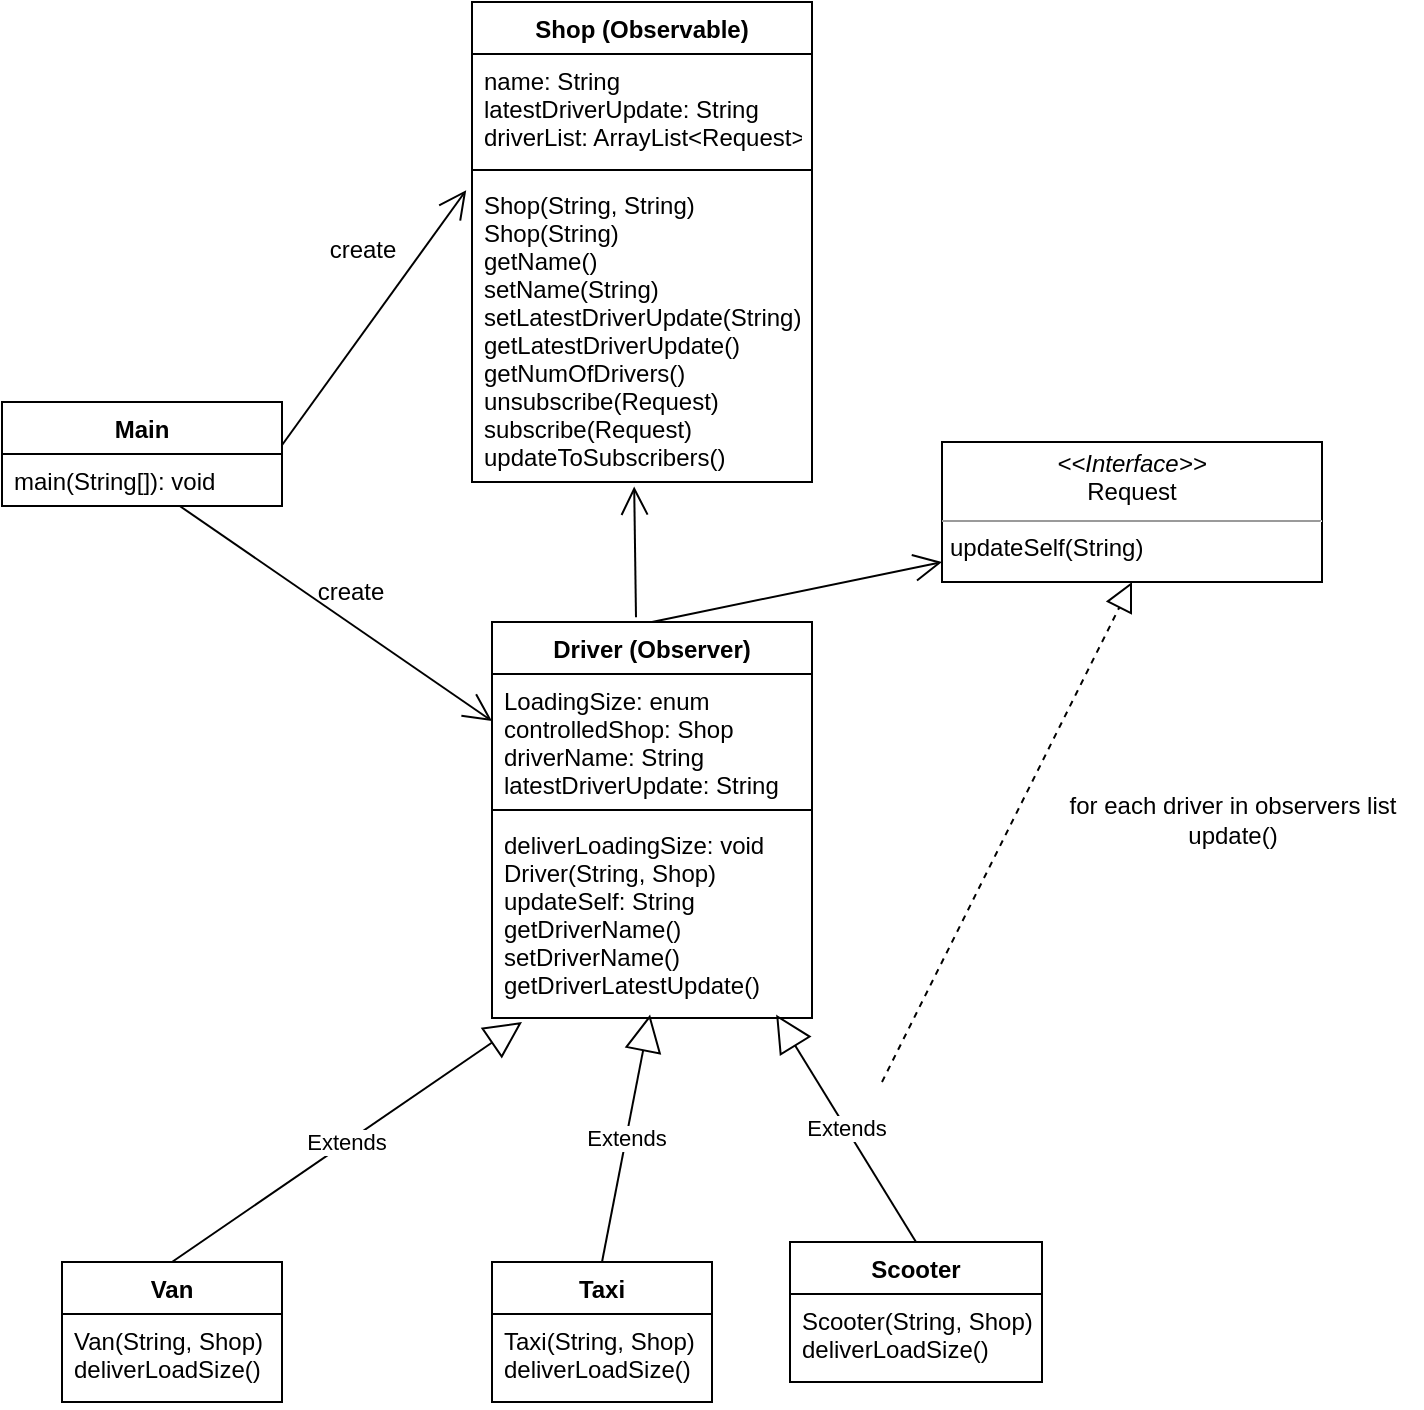 <mxfile version="20.8.23" type="device"><diagram name="Page-1" id="PWACrrmtb8q8YubS9rqz"><mxGraphModel dx="1325" dy="721" grid="0" gridSize="10" guides="1" tooltips="1" connect="1" arrows="1" fold="1" page="1" pageScale="1" pageWidth="827" pageHeight="1169" math="0" shadow="0"><root><mxCell id="0"/><mxCell id="1" parent="0"/><mxCell id="uxqGsEjjaT8SDYTJnVhD-8" value="&lt;p style=&quot;margin:0px;margin-top:4px;text-align:center;&quot;&gt;&lt;i&gt;&amp;lt;&amp;lt;Interface&amp;gt;&amp;gt;&lt;/i&gt;&lt;br&gt;Request&lt;/p&gt;&lt;hr size=&quot;1&quot;&gt;&lt;p style=&quot;margin:0px;margin-left:4px;&quot;&gt;updateSelf(String)&lt;/p&gt;" style="verticalAlign=top;align=left;overflow=fill;fontSize=12;fontFamily=Helvetica;html=1;" vertex="1" parent="1"><mxGeometry x="510" y="280" width="190" height="70" as="geometry"/></mxCell><mxCell id="uxqGsEjjaT8SDYTJnVhD-14" value="Driver (Observer)" style="swimlane;fontStyle=1;align=center;verticalAlign=top;childLayout=stackLayout;horizontal=1;startSize=26;horizontalStack=0;resizeParent=1;resizeParentMax=0;resizeLast=0;collapsible=1;marginBottom=0;" vertex="1" parent="1"><mxGeometry x="285" y="370" width="160" height="198" as="geometry"/></mxCell><mxCell id="uxqGsEjjaT8SDYTJnVhD-15" value="LoadingSize: enum&#10;controlledShop: Shop&#10;driverName: String&#10;latestDriverUpdate: String" style="text;strokeColor=none;fillColor=none;align=left;verticalAlign=top;spacingLeft=4;spacingRight=4;overflow=hidden;rotatable=0;points=[[0,0.5],[1,0.5]];portConstraint=eastwest;" vertex="1" parent="uxqGsEjjaT8SDYTJnVhD-14"><mxGeometry y="26" width="160" height="64" as="geometry"/></mxCell><mxCell id="uxqGsEjjaT8SDYTJnVhD-16" value="" style="line;strokeWidth=1;fillColor=none;align=left;verticalAlign=middle;spacingTop=-1;spacingLeft=3;spacingRight=3;rotatable=0;labelPosition=right;points=[];portConstraint=eastwest;strokeColor=inherit;" vertex="1" parent="uxqGsEjjaT8SDYTJnVhD-14"><mxGeometry y="90" width="160" height="8" as="geometry"/></mxCell><mxCell id="uxqGsEjjaT8SDYTJnVhD-17" value="deliverLoadingSize: void&#10;Driver(String, Shop)&#10;updateSelf: String&#10;getDriverName()&#10;setDriverName()&#10;getDriverLatestUpdate()" style="text;strokeColor=none;fillColor=none;align=left;verticalAlign=top;spacingLeft=4;spacingRight=4;overflow=hidden;rotatable=0;points=[[0,0.5],[1,0.5]];portConstraint=eastwest;" vertex="1" parent="uxqGsEjjaT8SDYTJnVhD-14"><mxGeometry y="98" width="160" height="100" as="geometry"/></mxCell><mxCell id="uxqGsEjjaT8SDYTJnVhD-19" value="Van" style="swimlane;fontStyle=1;align=center;verticalAlign=top;childLayout=stackLayout;horizontal=1;startSize=26;horizontalStack=0;resizeParent=1;resizeParentMax=0;resizeLast=0;collapsible=1;marginBottom=0;" vertex="1" parent="1"><mxGeometry x="70" y="690" width="110" height="70" as="geometry"/></mxCell><mxCell id="uxqGsEjjaT8SDYTJnVhD-22" value="Van(String, Shop)&#10;deliverLoadSize()" style="text;strokeColor=none;fillColor=none;align=left;verticalAlign=top;spacingLeft=4;spacingRight=4;overflow=hidden;rotatable=0;points=[[0,0.5],[1,0.5]];portConstraint=eastwest;" vertex="1" parent="uxqGsEjjaT8SDYTJnVhD-19"><mxGeometry y="26" width="110" height="44" as="geometry"/></mxCell><mxCell id="uxqGsEjjaT8SDYTJnVhD-23" value="Taxi" style="swimlane;fontStyle=1;align=center;verticalAlign=top;childLayout=stackLayout;horizontal=1;startSize=26;horizontalStack=0;resizeParent=1;resizeParentMax=0;resizeLast=0;collapsible=1;marginBottom=0;" vertex="1" parent="1"><mxGeometry x="285" y="690" width="110" height="70" as="geometry"/></mxCell><mxCell id="uxqGsEjjaT8SDYTJnVhD-26" value="Taxi(String, Shop)&#10;deliverLoadSize()" style="text;strokeColor=none;fillColor=none;align=left;verticalAlign=top;spacingLeft=4;spacingRight=4;overflow=hidden;rotatable=0;points=[[0,0.5],[1,0.5]];portConstraint=eastwest;" vertex="1" parent="uxqGsEjjaT8SDYTJnVhD-23"><mxGeometry y="26" width="110" height="44" as="geometry"/></mxCell><mxCell id="uxqGsEjjaT8SDYTJnVhD-27" value="Scooter" style="swimlane;fontStyle=1;align=center;verticalAlign=top;childLayout=stackLayout;horizontal=1;startSize=26;horizontalStack=0;resizeParent=1;resizeParentMax=0;resizeLast=0;collapsible=1;marginBottom=0;" vertex="1" parent="1"><mxGeometry x="434" y="680" width="126" height="70" as="geometry"/></mxCell><mxCell id="uxqGsEjjaT8SDYTJnVhD-30" value="Scooter(String, Shop)&#10;deliverLoadSize()" style="text;strokeColor=none;fillColor=none;align=left;verticalAlign=top;spacingLeft=4;spacingRight=4;overflow=hidden;rotatable=0;points=[[0,0.5],[1,0.5]];portConstraint=eastwest;" vertex="1" parent="uxqGsEjjaT8SDYTJnVhD-27"><mxGeometry y="26" width="126" height="44" as="geometry"/></mxCell><mxCell id="uxqGsEjjaT8SDYTJnVhD-31" value="Shop (Observable)" style="swimlane;fontStyle=1;align=center;verticalAlign=top;childLayout=stackLayout;horizontal=1;startSize=26;horizontalStack=0;resizeParent=1;resizeParentMax=0;resizeLast=0;collapsible=1;marginBottom=0;" vertex="1" parent="1"><mxGeometry x="275" y="60" width="170" height="240" as="geometry"/></mxCell><mxCell id="uxqGsEjjaT8SDYTJnVhD-32" value="name: String&#10;latestDriverUpdate: String&#10;driverList: ArrayList&lt;Request&gt;&#10;&#10;" style="text;strokeColor=none;fillColor=none;align=left;verticalAlign=top;spacingLeft=4;spacingRight=4;overflow=hidden;rotatable=0;points=[[0,0.5],[1,0.5]];portConstraint=eastwest;" vertex="1" parent="uxqGsEjjaT8SDYTJnVhD-31"><mxGeometry y="26" width="170" height="54" as="geometry"/></mxCell><mxCell id="uxqGsEjjaT8SDYTJnVhD-33" value="" style="line;strokeWidth=1;fillColor=none;align=left;verticalAlign=middle;spacingTop=-1;spacingLeft=3;spacingRight=3;rotatable=0;labelPosition=right;points=[];portConstraint=eastwest;strokeColor=inherit;" vertex="1" parent="uxqGsEjjaT8SDYTJnVhD-31"><mxGeometry y="80" width="170" height="8" as="geometry"/></mxCell><mxCell id="uxqGsEjjaT8SDYTJnVhD-34" value="Shop(String, String)&#10;Shop(String)&#10;getName()&#10;setName(String)&#10;setLatestDriverUpdate(String)&#10;getLatestDriverUpdate()&#10;getNumOfDrivers()&#10;unsubscribe(Request)&#10;subscribe(Request)&#10;updateToSubscribers()" style="text;strokeColor=none;fillColor=none;align=left;verticalAlign=top;spacingLeft=4;spacingRight=4;overflow=hidden;rotatable=0;points=[[0,0.5],[1,0.5]];portConstraint=eastwest;" vertex="1" parent="uxqGsEjjaT8SDYTJnVhD-31"><mxGeometry y="88" width="170" height="152" as="geometry"/></mxCell><mxCell id="uxqGsEjjaT8SDYTJnVhD-35" value="" style="endArrow=block;dashed=1;endFill=0;endSize=12;html=1;rounded=0;entryX=0.5;entryY=1;entryDx=0;entryDy=0;" edge="1" parent="1" target="uxqGsEjjaT8SDYTJnVhD-8"><mxGeometry width="160" relative="1" as="geometry"><mxPoint x="480" y="600" as="sourcePoint"/><mxPoint x="285" y="740" as="targetPoint"/></mxGeometry></mxCell><mxCell id="uxqGsEjjaT8SDYTJnVhD-38" value="Extends" style="endArrow=block;endSize=16;endFill=0;html=1;rounded=0;entryX=0.888;entryY=0.983;entryDx=0;entryDy=0;entryPerimeter=0;exitX=0.5;exitY=0;exitDx=0;exitDy=0;" edge="1" parent="1" source="uxqGsEjjaT8SDYTJnVhD-27" target="uxqGsEjjaT8SDYTJnVhD-17"><mxGeometry width="160" relative="1" as="geometry"><mxPoint x="490" y="510" as="sourcePoint"/><mxPoint x="350" y="440" as="targetPoint"/></mxGeometry></mxCell><mxCell id="uxqGsEjjaT8SDYTJnVhD-39" value="Extends" style="endArrow=block;endSize=16;endFill=0;html=1;rounded=0;exitX=0.5;exitY=0;exitDx=0;exitDy=0;entryX=0.494;entryY=0.983;entryDx=0;entryDy=0;entryPerimeter=0;" edge="1" parent="1" source="uxqGsEjjaT8SDYTJnVhD-23" target="uxqGsEjjaT8SDYTJnVhD-17"><mxGeometry width="160" relative="1" as="geometry"><mxPoint x="500" y="520" as="sourcePoint"/><mxPoint x="330" y="470" as="targetPoint"/></mxGeometry></mxCell><mxCell id="uxqGsEjjaT8SDYTJnVhD-40" value="Extends" style="endArrow=block;endSize=16;endFill=0;html=1;rounded=0;exitX=0.5;exitY=0;exitDx=0;exitDy=0;" edge="1" parent="1" source="uxqGsEjjaT8SDYTJnVhD-19"><mxGeometry width="160" relative="1" as="geometry"><mxPoint x="320" y="530" as="sourcePoint"/><mxPoint x="300" y="570" as="targetPoint"/></mxGeometry></mxCell><mxCell id="uxqGsEjjaT8SDYTJnVhD-41" value="Main" style="swimlane;fontStyle=1;align=center;verticalAlign=top;childLayout=stackLayout;horizontal=1;startSize=26;horizontalStack=0;resizeParent=1;resizeParentMax=0;resizeLast=0;collapsible=1;marginBottom=0;" vertex="1" parent="1"><mxGeometry x="40" y="260" width="140" height="52" as="geometry"/></mxCell><mxCell id="uxqGsEjjaT8SDYTJnVhD-44" value="main(String[]): void" style="text;strokeColor=none;fillColor=none;align=left;verticalAlign=top;spacingLeft=4;spacingRight=4;overflow=hidden;rotatable=0;points=[[0,0.5],[1,0.5]];portConstraint=eastwest;" vertex="1" parent="uxqGsEjjaT8SDYTJnVhD-41"><mxGeometry y="26" width="140" height="26" as="geometry"/></mxCell><mxCell id="uxqGsEjjaT8SDYTJnVhD-45" value="" style="endArrow=open;endFill=1;endSize=12;html=1;rounded=0;exitX=0.5;exitY=0;exitDx=0;exitDy=0;" edge="1" parent="1" source="uxqGsEjjaT8SDYTJnVhD-14"><mxGeometry width="160" relative="1" as="geometry"><mxPoint x="350" y="340" as="sourcePoint"/><mxPoint x="510" y="340" as="targetPoint"/></mxGeometry></mxCell><mxCell id="uxqGsEjjaT8SDYTJnVhD-46" value="" style="endArrow=open;endFill=1;endSize=12;html=1;rounded=0;exitX=0.999;exitY=-0.163;exitDx=0;exitDy=0;entryX=-0.017;entryY=0.04;entryDx=0;entryDy=0;entryPerimeter=0;exitPerimeter=0;" edge="1" parent="1" source="uxqGsEjjaT8SDYTJnVhD-44" target="uxqGsEjjaT8SDYTJnVhD-34"><mxGeometry width="160" relative="1" as="geometry"><mxPoint x="220" y="219.0" as="sourcePoint"/><mxPoint x="510" y="180" as="targetPoint"/></mxGeometry></mxCell><mxCell id="uxqGsEjjaT8SDYTJnVhD-47" value="" style="endArrow=open;endFill=1;endSize=12;html=1;rounded=0;entryX=0;entryY=0.25;entryDx=0;entryDy=0;" edge="1" parent="1" source="uxqGsEjjaT8SDYTJnVhD-44" target="uxqGsEjjaT8SDYTJnVhD-14"><mxGeometry width="160" relative="1" as="geometry"><mxPoint x="50" y="360" as="sourcePoint"/><mxPoint x="210" y="360" as="targetPoint"/></mxGeometry></mxCell><mxCell id="uxqGsEjjaT8SDYTJnVhD-48" value="create" style="text;html=1;align=center;verticalAlign=middle;resizable=0;points=[];autosize=1;strokeColor=none;fillColor=none;" vertex="1" parent="1"><mxGeometry x="184" y="340" width="60" height="30" as="geometry"/></mxCell><mxCell id="uxqGsEjjaT8SDYTJnVhD-49" value="create" style="text;html=1;align=center;verticalAlign=middle;resizable=0;points=[];autosize=1;strokeColor=none;fillColor=none;" vertex="1" parent="1"><mxGeometry x="190" y="169" width="60" height="30" as="geometry"/></mxCell><mxCell id="uxqGsEjjaT8SDYTJnVhD-52" value="for each driver in observers list&lt;br&gt;update()" style="text;html=1;align=center;verticalAlign=middle;resizable=0;points=[];autosize=1;strokeColor=none;fillColor=none;" vertex="1" parent="1"><mxGeometry x="560" y="449" width="190" height="40" as="geometry"/></mxCell><mxCell id="uxqGsEjjaT8SDYTJnVhD-53" value="" style="endArrow=open;endFill=1;endSize=12;html=1;rounded=0;exitX=0.45;exitY=-0.012;exitDx=0;exitDy=0;entryX=0.477;entryY=1.015;entryDx=0;entryDy=0;entryPerimeter=0;exitPerimeter=0;" edge="1" parent="1" source="uxqGsEjjaT8SDYTJnVhD-14" target="uxqGsEjjaT8SDYTJnVhD-34"><mxGeometry width="160" relative="1" as="geometry"><mxPoint x="230" y="398" as="sourcePoint"/><mxPoint x="327" y="310" as="targetPoint"/></mxGeometry></mxCell></root></mxGraphModel></diagram></mxfile>